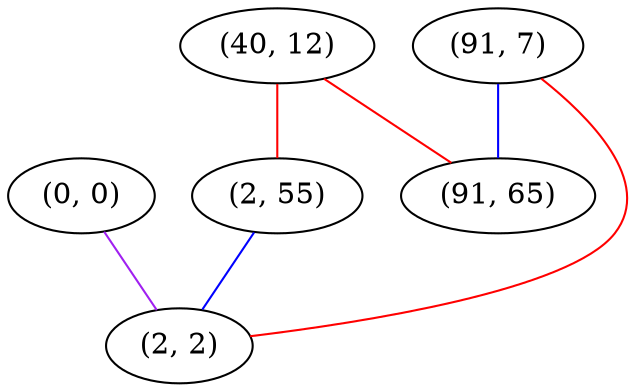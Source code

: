 graph "" {
"(0, 0)";
"(40, 12)";
"(2, 55)";
"(91, 7)";
"(91, 65)";
"(2, 2)";
"(0, 0)" -- "(2, 2)"  [color=purple, key=0, weight=4];
"(40, 12)" -- "(2, 55)"  [color=red, key=0, weight=1];
"(40, 12)" -- "(91, 65)"  [color=red, key=0, weight=1];
"(2, 55)" -- "(2, 2)"  [color=blue, key=0, weight=3];
"(91, 7)" -- "(91, 65)"  [color=blue, key=0, weight=3];
"(91, 7)" -- "(2, 2)"  [color=red, key=0, weight=1];
}

